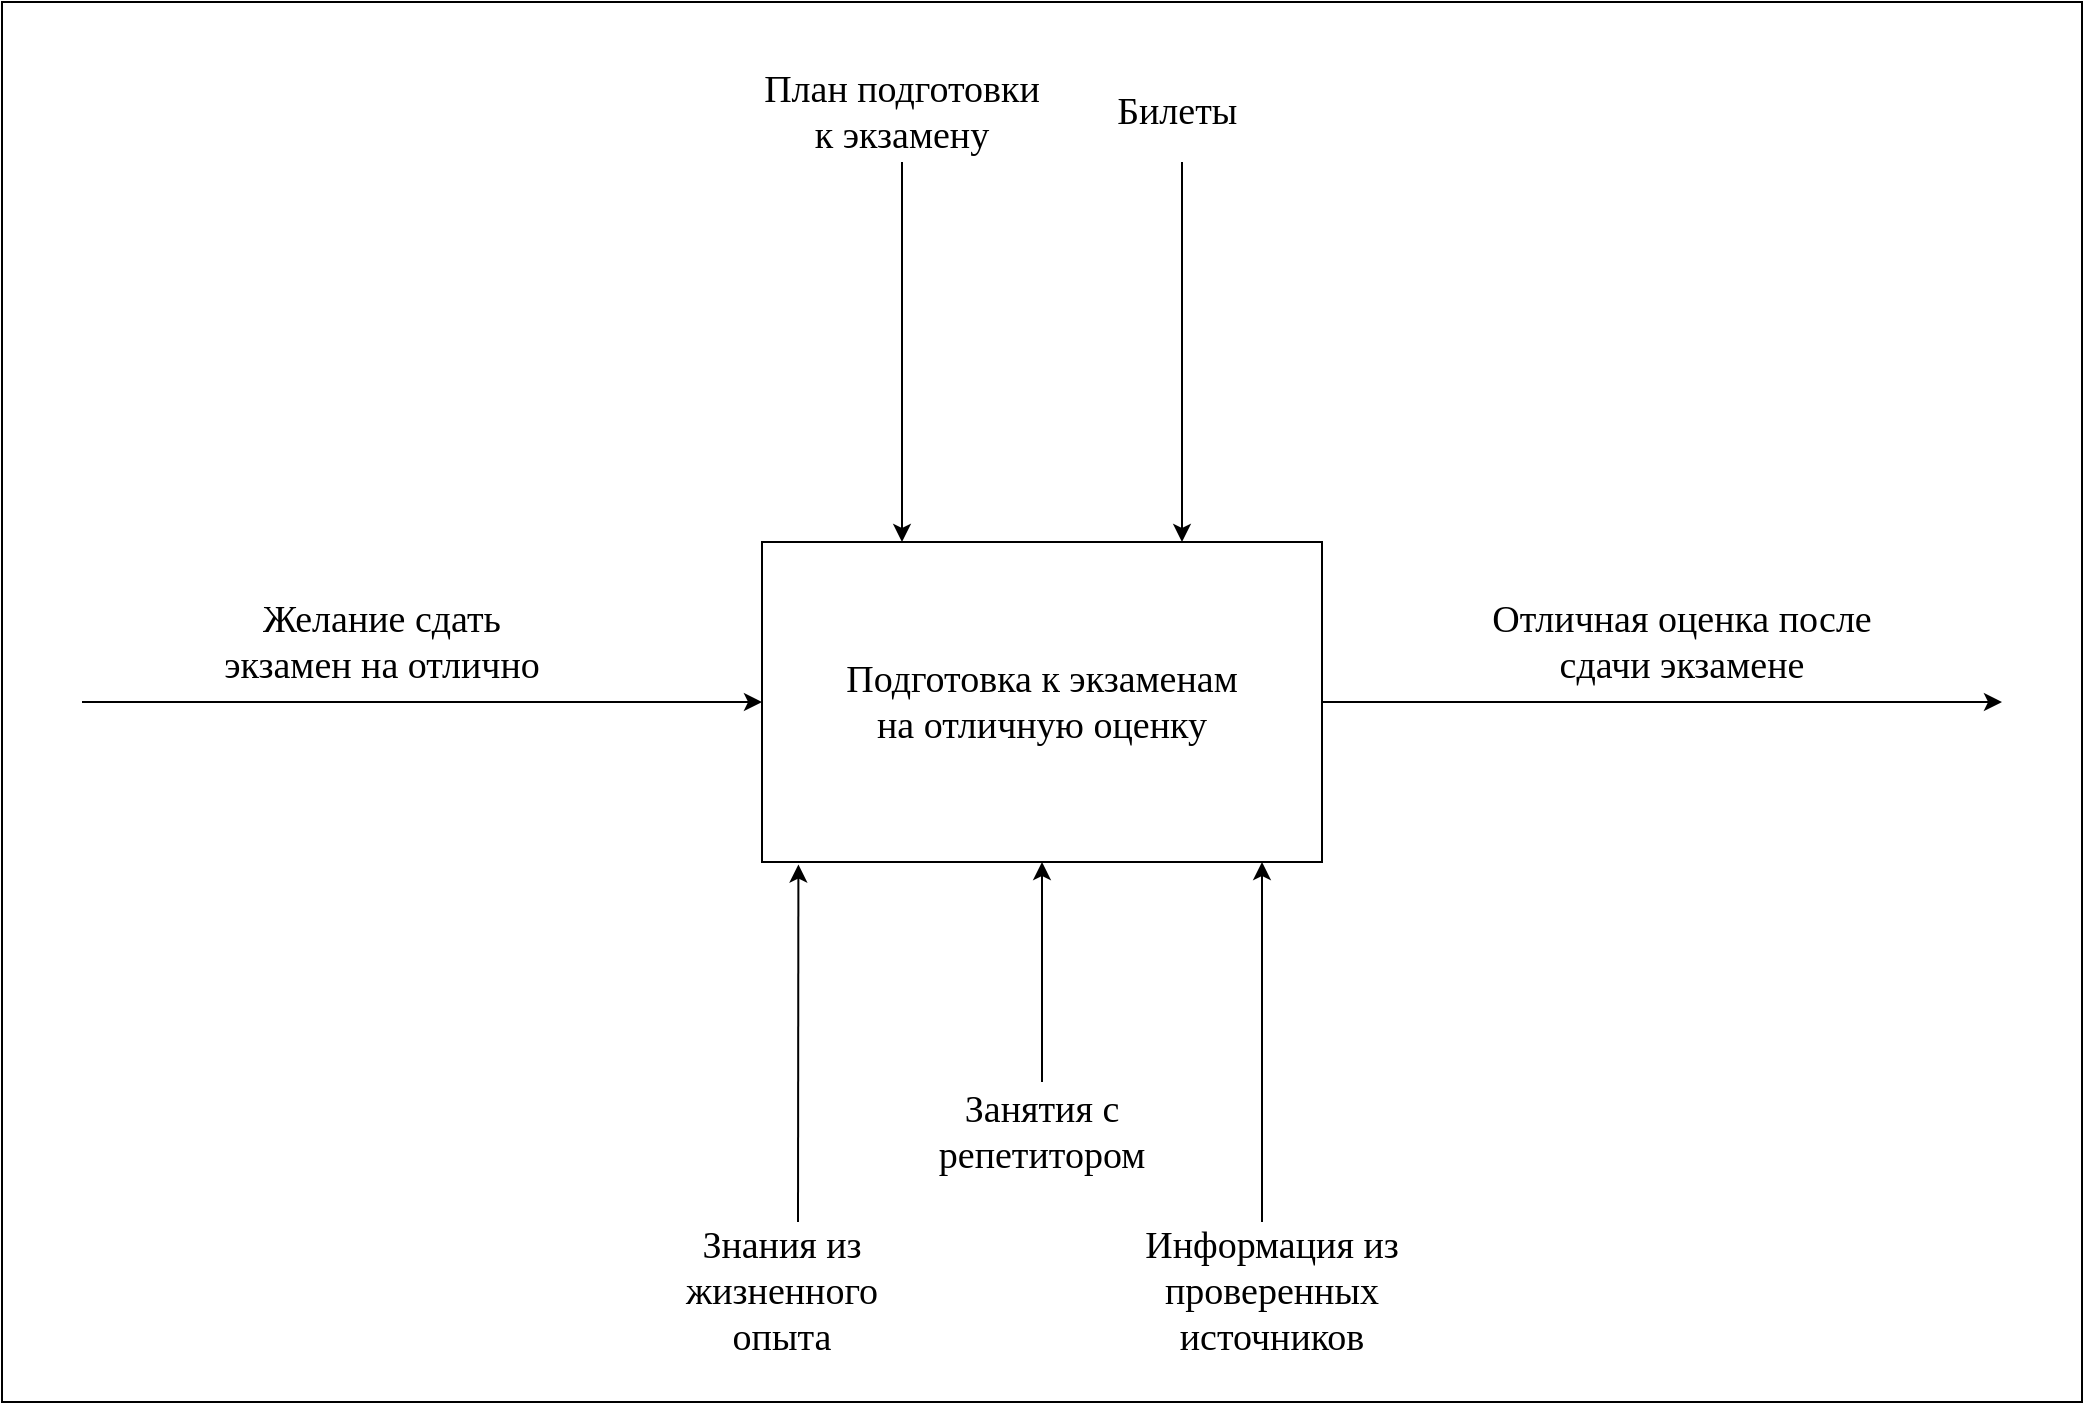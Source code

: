 <mxfile version="20.5.3" type="device"><diagram id="sm91266Ict_wW0NmNDLB" name="Страница 1"><mxGraphModel dx="1673" dy="1761" grid="1" gridSize="10" guides="1" tooltips="1" connect="1" arrows="1" fold="1" page="1" pageScale="1" pageWidth="1169" pageHeight="827" math="0" shadow="0"><root><mxCell id="0"/><mxCell id="1" parent="0"/><mxCell id="e05NtSBwYQCyRO4IaMPI-15" value="" style="rounded=0;whiteSpace=wrap;html=1;" parent="1" vertex="1"><mxGeometry x="570" y="-10" width="1040" height="700" as="geometry"/></mxCell><mxCell id="e05NtSBwYQCyRO4IaMPI-19" value="План подготовки к экзамену" style="text;html=1;strokeColor=none;fillColor=none;align=center;verticalAlign=middle;whiteSpace=wrap;rounded=0;fontFamily=Times New Roman;fontSize=19;" parent="1" vertex="1"><mxGeometry x="950" y="30" width="140" height="30" as="geometry"/></mxCell><mxCell id="e05NtSBwYQCyRO4IaMPI-20" value="" style="rounded=0;whiteSpace=wrap;html=1;fontFamily=Times New Roman;fontSize=19;" parent="1" vertex="1"><mxGeometry x="950" y="260" width="280" height="160" as="geometry"/></mxCell><mxCell id="e05NtSBwYQCyRO4IaMPI-22" value="" style="endArrow=classic;html=1;rounded=0;fontFamily=Times New Roman;fontSize=19;entryX=0.25;entryY=0;entryDx=0;entryDy=0;" parent="1" target="e05NtSBwYQCyRO4IaMPI-20" edge="1"><mxGeometry width="50" height="50" relative="1" as="geometry"><mxPoint x="1020" y="70" as="sourcePoint"/><mxPoint x="1090" y="240" as="targetPoint"/></mxGeometry></mxCell><mxCell id="e05NtSBwYQCyRO4IaMPI-23" value="" style="endArrow=classic;html=1;rounded=0;fontFamily=Times New Roman;fontSize=19;entryX=0;entryY=0.5;entryDx=0;entryDy=0;" parent="1" target="e05NtSBwYQCyRO4IaMPI-20" edge="1"><mxGeometry width="50" height="50" relative="1" as="geometry"><mxPoint x="610" y="340" as="sourcePoint"/><mxPoint x="890.0" y="350" as="targetPoint"/></mxGeometry></mxCell><mxCell id="e05NtSBwYQCyRO4IaMPI-24" value="" style="endArrow=classic;html=1;rounded=0;fontFamily=Times New Roman;fontSize=19;exitX=1;exitY=0.5;exitDx=0;exitDy=0;" parent="1" source="e05NtSBwYQCyRO4IaMPI-20" edge="1"><mxGeometry width="50" height="50" relative="1" as="geometry"><mxPoint x="1260" y="353.82" as="sourcePoint"/><mxPoint x="1570" y="340" as="targetPoint"/></mxGeometry></mxCell><mxCell id="e05NtSBwYQCyRO4IaMPI-25" value="" style="endArrow=classic;html=1;rounded=0;fontFamily=Times New Roman;fontSize=19;entryX=0.065;entryY=1.008;entryDx=0;entryDy=0;entryPerimeter=0;" parent="1" target="e05NtSBwYQCyRO4IaMPI-20" edge="1"><mxGeometry width="50" height="50" relative="1" as="geometry"><mxPoint x="968" y="600" as="sourcePoint"/><mxPoint x="1130" y="540" as="targetPoint"/></mxGeometry></mxCell><mxCell id="e05NtSBwYQCyRO4IaMPI-26" value="Подготовка к экзаменам на отличную оценку" style="text;html=1;strokeColor=none;fillColor=none;align=center;verticalAlign=middle;whiteSpace=wrap;rounded=0;fontFamily=Times New Roman;fontSize=19;" parent="1" vertex="1"><mxGeometry x="985" y="325" width="210" height="30" as="geometry"/></mxCell><mxCell id="93FobO1hkHRmTZbtA5vV-1" value="Знания из жизненного опыта" style="text;html=1;strokeColor=none;fillColor=none;align=center;verticalAlign=middle;whiteSpace=wrap;rounded=0;fontFamily=Times New Roman;fontSize=19;" vertex="1" parent="1"><mxGeometry x="890" y="620" width="140" height="30" as="geometry"/></mxCell><mxCell id="93FobO1hkHRmTZbtA5vV-3" value="Занятия с репетитором" style="text;html=1;strokeColor=none;fillColor=none;align=center;verticalAlign=middle;whiteSpace=wrap;rounded=0;fontFamily=Times New Roman;fontSize=19;" vertex="1" parent="1"><mxGeometry x="1045" y="540" width="90" height="30" as="geometry"/></mxCell><mxCell id="93FobO1hkHRmTZbtA5vV-7" value="Желание сдать экзамен на отлично" style="text;html=1;strokeColor=none;fillColor=none;align=center;verticalAlign=middle;whiteSpace=wrap;rounded=0;fontFamily=Times New Roman;fontSize=19;" vertex="1" parent="1"><mxGeometry x="670" y="295" width="180" height="30" as="geometry"/></mxCell><mxCell id="93FobO1hkHRmTZbtA5vV-8" value="" style="endArrow=classic;html=1;rounded=0;fontFamily=Times New Roman;fontSize=19;" edge="1" parent="1"><mxGeometry width="50" height="50" relative="1" as="geometry"><mxPoint x="1200" y="600" as="sourcePoint"/><mxPoint x="1200" y="420" as="targetPoint"/></mxGeometry></mxCell><mxCell id="93FobO1hkHRmTZbtA5vV-10" value="Отличная оценка после сдачи экзамене" style="text;html=1;strokeColor=none;fillColor=none;align=center;verticalAlign=middle;whiteSpace=wrap;rounded=0;fontFamily=Times New Roman;fontSize=19;" vertex="1" parent="1"><mxGeometry x="1300" y="295" width="220" height="30" as="geometry"/></mxCell><mxCell id="93FobO1hkHRmTZbtA5vV-18" value="" style="endArrow=classic;html=1;rounded=0;fontFamily=Times New Roman;fontSize=19;entryX=0.75;entryY=0;entryDx=0;entryDy=0;" edge="1" parent="1" target="e05NtSBwYQCyRO4IaMPI-20"><mxGeometry width="50" height="50" relative="1" as="geometry"><mxPoint x="1160" y="70" as="sourcePoint"/><mxPoint x="1250.0" y="210" as="targetPoint"/></mxGeometry></mxCell><mxCell id="93FobO1hkHRmTZbtA5vV-19" value="Билеты&amp;nbsp;" style="text;html=1;strokeColor=none;fillColor=none;align=center;verticalAlign=middle;whiteSpace=wrap;rounded=0;fontFamily=Times New Roman;fontSize=19;" vertex="1" parent="1"><mxGeometry x="1090" y="30" width="140" height="30" as="geometry"/></mxCell><mxCell id="93FobO1hkHRmTZbtA5vV-20" value="" style="endArrow=classic;html=1;rounded=0;fontFamily=Times New Roman;fontSize=19;entryX=0.5;entryY=1;entryDx=0;entryDy=0;" edge="1" parent="1" target="e05NtSBwYQCyRO4IaMPI-20"><mxGeometry width="50" height="50" relative="1" as="geometry"><mxPoint x="1090" y="530" as="sourcePoint"/><mxPoint x="978.2" y="431.28" as="targetPoint"/></mxGeometry></mxCell><mxCell id="93FobO1hkHRmTZbtA5vV-21" value="Информация из проверенных источников" style="text;html=1;strokeColor=none;fillColor=none;align=center;verticalAlign=middle;whiteSpace=wrap;rounded=0;fontFamily=Times New Roman;fontSize=19;" vertex="1" parent="1"><mxGeometry x="1135" y="620" width="140" height="30" as="geometry"/></mxCell></root></mxGraphModel></diagram></mxfile>